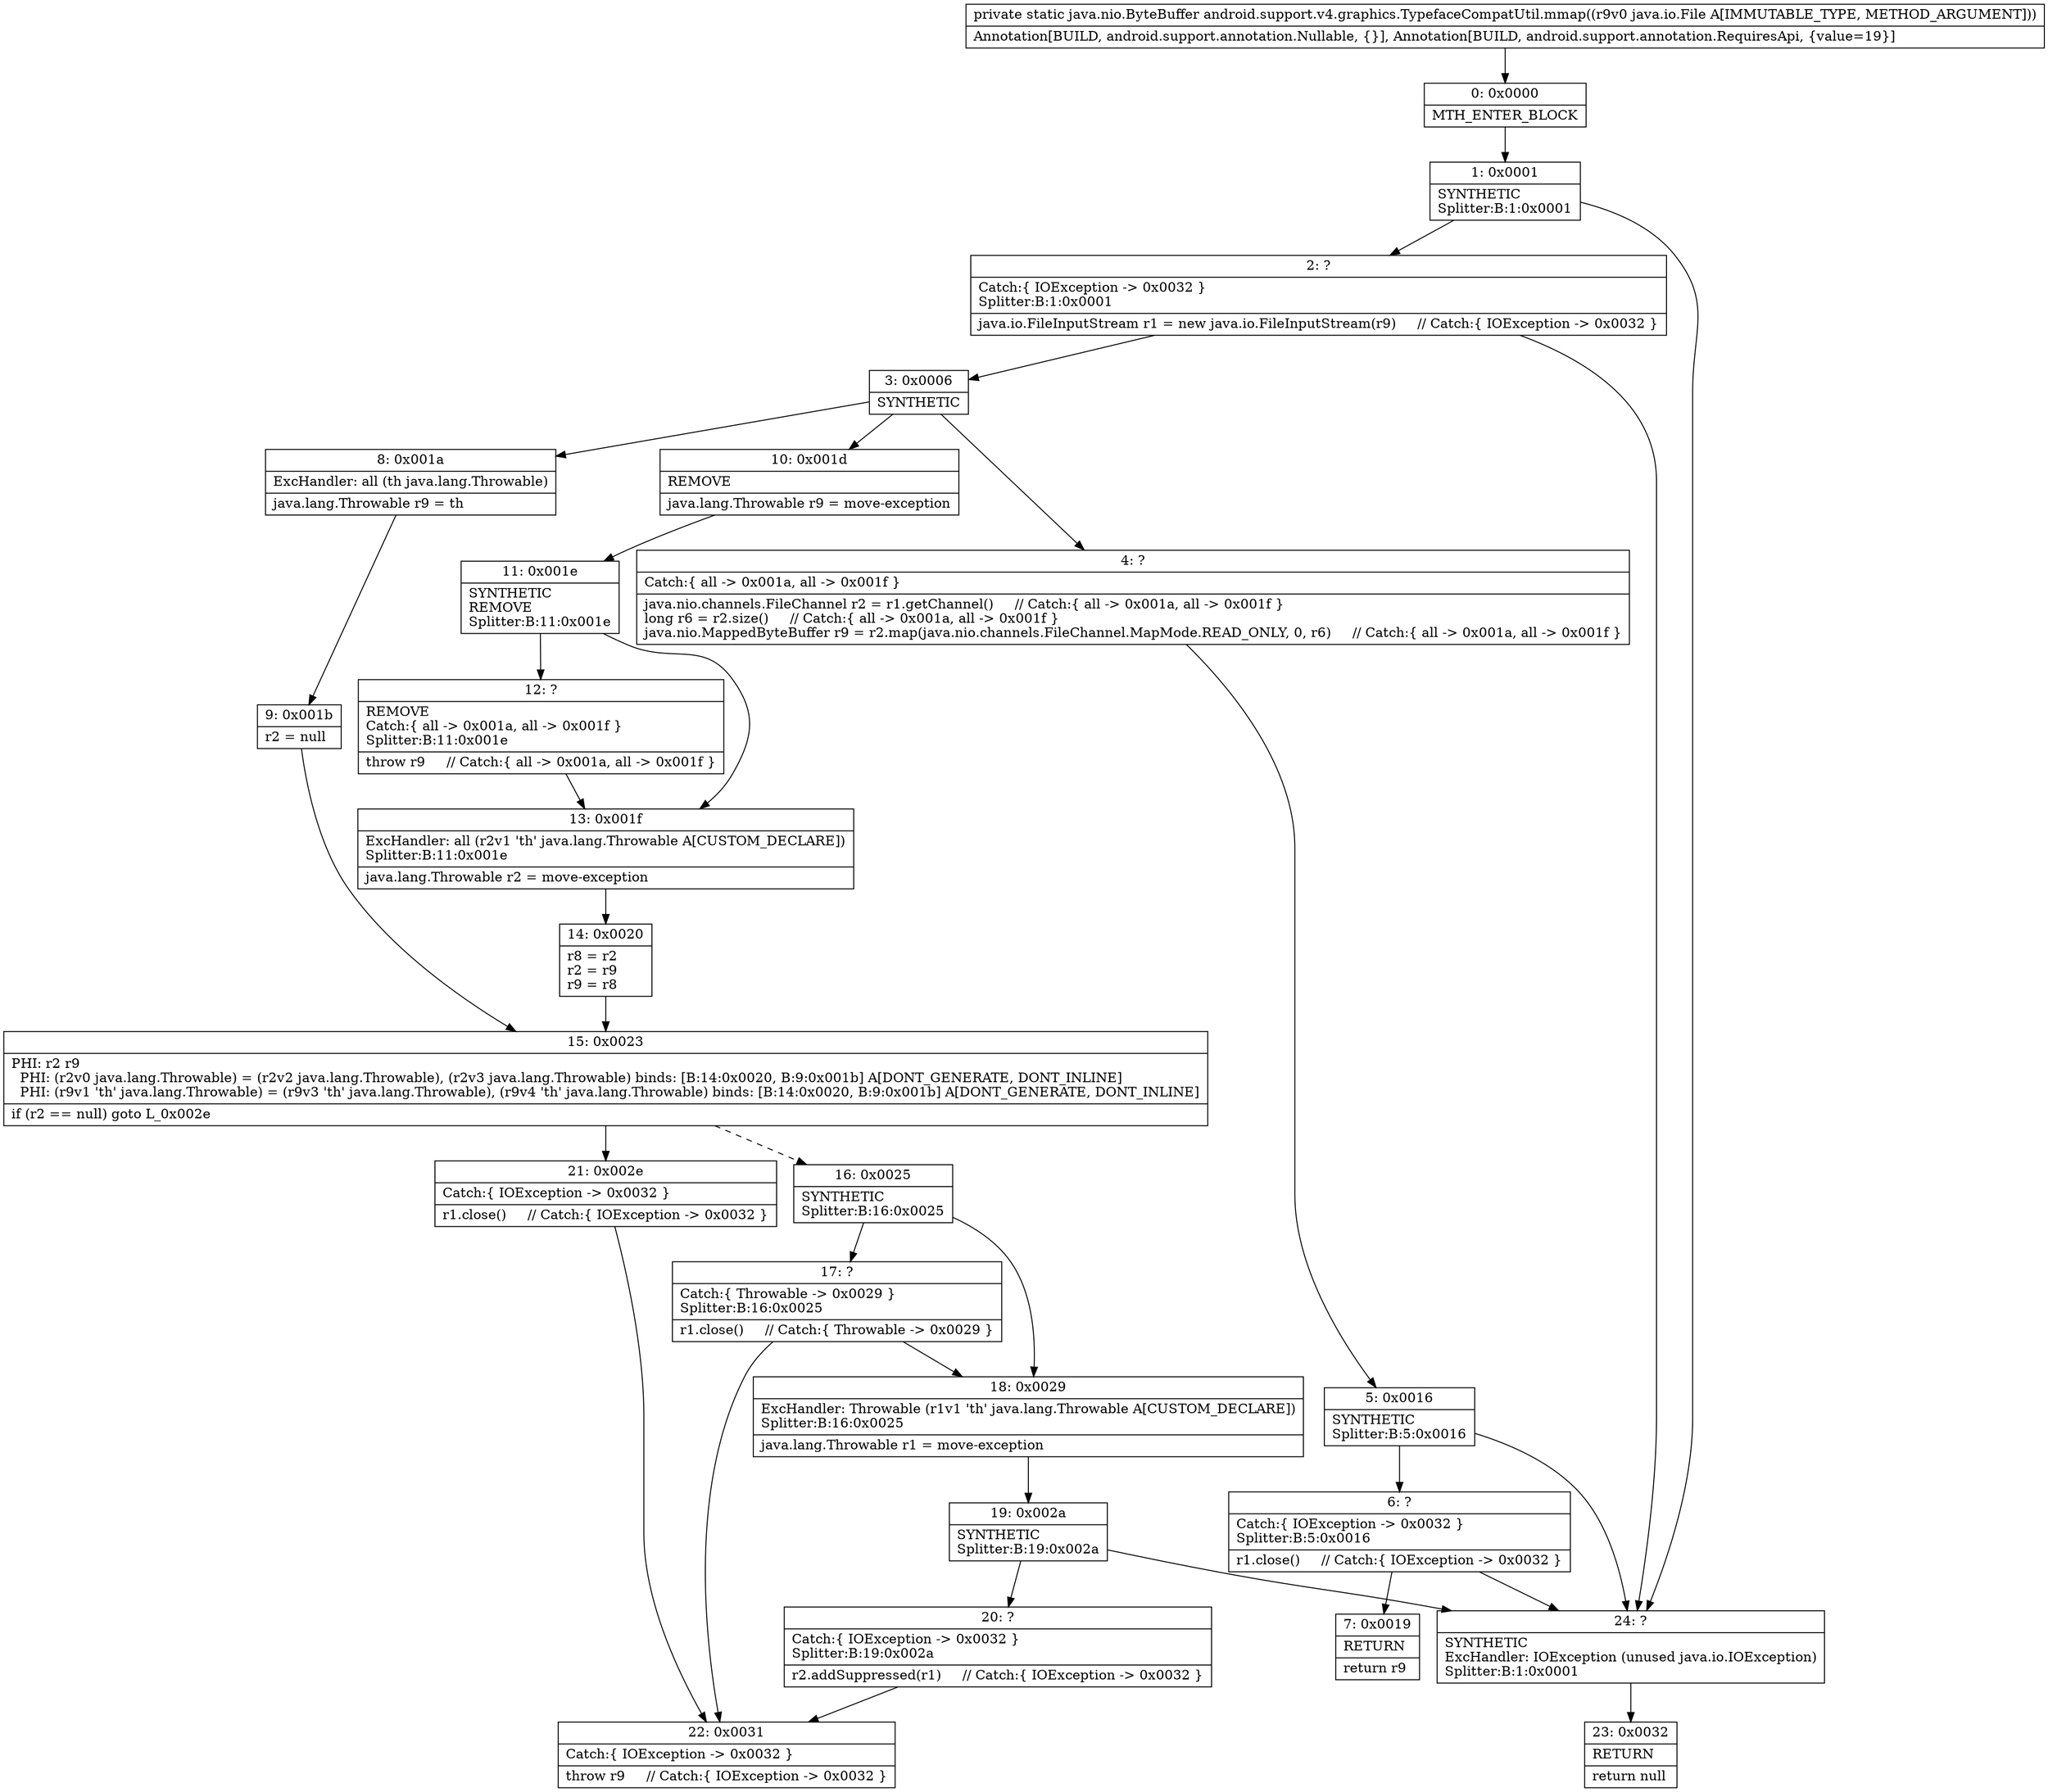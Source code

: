 digraph "CFG forandroid.support.v4.graphics.TypefaceCompatUtil.mmap(Ljava\/io\/File;)Ljava\/nio\/ByteBuffer;" {
Node_0 [shape=record,label="{0\:\ 0x0000|MTH_ENTER_BLOCK\l}"];
Node_1 [shape=record,label="{1\:\ 0x0001|SYNTHETIC\lSplitter:B:1:0x0001\l}"];
Node_2 [shape=record,label="{2\:\ ?|Catch:\{ IOException \-\> 0x0032 \}\lSplitter:B:1:0x0001\l|java.io.FileInputStream r1 = new java.io.FileInputStream(r9)     \/\/ Catch:\{ IOException \-\> 0x0032 \}\l}"];
Node_3 [shape=record,label="{3\:\ 0x0006|SYNTHETIC\l}"];
Node_4 [shape=record,label="{4\:\ ?|Catch:\{ all \-\> 0x001a, all \-\> 0x001f \}\l|java.nio.channels.FileChannel r2 = r1.getChannel()     \/\/ Catch:\{ all \-\> 0x001a, all \-\> 0x001f \}\llong r6 = r2.size()     \/\/ Catch:\{ all \-\> 0x001a, all \-\> 0x001f \}\ljava.nio.MappedByteBuffer r9 = r2.map(java.nio.channels.FileChannel.MapMode.READ_ONLY, 0, r6)     \/\/ Catch:\{ all \-\> 0x001a, all \-\> 0x001f \}\l}"];
Node_5 [shape=record,label="{5\:\ 0x0016|SYNTHETIC\lSplitter:B:5:0x0016\l}"];
Node_6 [shape=record,label="{6\:\ ?|Catch:\{ IOException \-\> 0x0032 \}\lSplitter:B:5:0x0016\l|r1.close()     \/\/ Catch:\{ IOException \-\> 0x0032 \}\l}"];
Node_7 [shape=record,label="{7\:\ 0x0019|RETURN\l|return r9\l}"];
Node_8 [shape=record,label="{8\:\ 0x001a|ExcHandler: all (th java.lang.Throwable)\l|java.lang.Throwable r9 = th\l}"];
Node_9 [shape=record,label="{9\:\ 0x001b|r2 = null\l}"];
Node_10 [shape=record,label="{10\:\ 0x001d|REMOVE\l|java.lang.Throwable r9 = move\-exception\l}"];
Node_11 [shape=record,label="{11\:\ 0x001e|SYNTHETIC\lREMOVE\lSplitter:B:11:0x001e\l}"];
Node_12 [shape=record,label="{12\:\ ?|REMOVE\lCatch:\{ all \-\> 0x001a, all \-\> 0x001f \}\lSplitter:B:11:0x001e\l|throw r9     \/\/ Catch:\{ all \-\> 0x001a, all \-\> 0x001f \}\l}"];
Node_13 [shape=record,label="{13\:\ 0x001f|ExcHandler: all (r2v1 'th' java.lang.Throwable A[CUSTOM_DECLARE])\lSplitter:B:11:0x001e\l|java.lang.Throwable r2 = move\-exception\l}"];
Node_14 [shape=record,label="{14\:\ 0x0020|r8 = r2\lr2 = r9\lr9 = r8\l}"];
Node_15 [shape=record,label="{15\:\ 0x0023|PHI: r2 r9 \l  PHI: (r2v0 java.lang.Throwable) = (r2v2 java.lang.Throwable), (r2v3 java.lang.Throwable) binds: [B:14:0x0020, B:9:0x001b] A[DONT_GENERATE, DONT_INLINE]\l  PHI: (r9v1 'th' java.lang.Throwable) = (r9v3 'th' java.lang.Throwable), (r9v4 'th' java.lang.Throwable) binds: [B:14:0x0020, B:9:0x001b] A[DONT_GENERATE, DONT_INLINE]\l|if (r2 == null) goto L_0x002e\l}"];
Node_16 [shape=record,label="{16\:\ 0x0025|SYNTHETIC\lSplitter:B:16:0x0025\l}"];
Node_17 [shape=record,label="{17\:\ ?|Catch:\{ Throwable \-\> 0x0029 \}\lSplitter:B:16:0x0025\l|r1.close()     \/\/ Catch:\{ Throwable \-\> 0x0029 \}\l}"];
Node_18 [shape=record,label="{18\:\ 0x0029|ExcHandler: Throwable (r1v1 'th' java.lang.Throwable A[CUSTOM_DECLARE])\lSplitter:B:16:0x0025\l|java.lang.Throwable r1 = move\-exception\l}"];
Node_19 [shape=record,label="{19\:\ 0x002a|SYNTHETIC\lSplitter:B:19:0x002a\l}"];
Node_20 [shape=record,label="{20\:\ ?|Catch:\{ IOException \-\> 0x0032 \}\lSplitter:B:19:0x002a\l|r2.addSuppressed(r1)     \/\/ Catch:\{ IOException \-\> 0x0032 \}\l}"];
Node_21 [shape=record,label="{21\:\ 0x002e|Catch:\{ IOException \-\> 0x0032 \}\l|r1.close()     \/\/ Catch:\{ IOException \-\> 0x0032 \}\l}"];
Node_22 [shape=record,label="{22\:\ 0x0031|Catch:\{ IOException \-\> 0x0032 \}\l|throw r9     \/\/ Catch:\{ IOException \-\> 0x0032 \}\l}"];
Node_23 [shape=record,label="{23\:\ 0x0032|RETURN\l|return null\l}"];
Node_24 [shape=record,label="{24\:\ ?|SYNTHETIC\lExcHandler: IOException (unused java.io.IOException)\lSplitter:B:1:0x0001\l}"];
MethodNode[shape=record,label="{private static java.nio.ByteBuffer android.support.v4.graphics.TypefaceCompatUtil.mmap((r9v0 java.io.File A[IMMUTABLE_TYPE, METHOD_ARGUMENT]))  | Annotation[BUILD, android.support.annotation.Nullable, \{\}], Annotation[BUILD, android.support.annotation.RequiresApi, \{value=19\}]\l}"];
MethodNode -> Node_0;
Node_0 -> Node_1;
Node_1 -> Node_2;
Node_1 -> Node_24;
Node_2 -> Node_3;
Node_2 -> Node_24;
Node_3 -> Node_4;
Node_3 -> Node_10;
Node_3 -> Node_8;
Node_4 -> Node_5;
Node_5 -> Node_6;
Node_5 -> Node_24;
Node_6 -> Node_7;
Node_6 -> Node_24;
Node_8 -> Node_9;
Node_9 -> Node_15;
Node_10 -> Node_11;
Node_11 -> Node_12;
Node_11 -> Node_13;
Node_12 -> Node_13;
Node_13 -> Node_14;
Node_14 -> Node_15;
Node_15 -> Node_16[style=dashed];
Node_15 -> Node_21;
Node_16 -> Node_17;
Node_16 -> Node_18;
Node_17 -> Node_18;
Node_17 -> Node_22;
Node_18 -> Node_19;
Node_19 -> Node_20;
Node_19 -> Node_24;
Node_20 -> Node_22;
Node_21 -> Node_22;
Node_24 -> Node_23;
}

